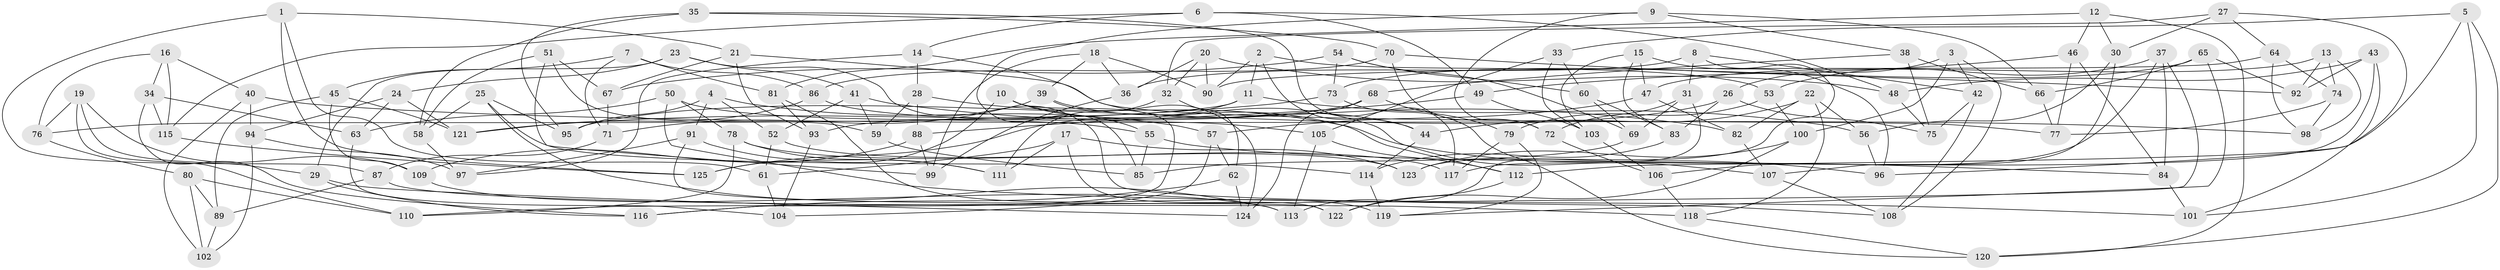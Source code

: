 // coarse degree distribution, {3: 0.1891891891891892, 2: 0.02702702702702703, 4: 0.24324324324324326, 7: 0.13513513513513514, 6: 0.13513513513513514, 8: 0.08108108108108109, 9: 0.08108108108108109, 5: 0.05405405405405406, 11: 0.02702702702702703, 10: 0.02702702702702703}
// Generated by graph-tools (version 1.1) at 2025/03/03/04/25 22:03:21]
// undirected, 125 vertices, 250 edges
graph export_dot {
graph [start="1"]
  node [color=gray90,style=filled];
  1;
  2;
  3;
  4;
  5;
  6;
  7;
  8;
  9;
  10;
  11;
  12;
  13;
  14;
  15;
  16;
  17;
  18;
  19;
  20;
  21;
  22;
  23;
  24;
  25;
  26;
  27;
  28;
  29;
  30;
  31;
  32;
  33;
  34;
  35;
  36;
  37;
  38;
  39;
  40;
  41;
  42;
  43;
  44;
  45;
  46;
  47;
  48;
  49;
  50;
  51;
  52;
  53;
  54;
  55;
  56;
  57;
  58;
  59;
  60;
  61;
  62;
  63;
  64;
  65;
  66;
  67;
  68;
  69;
  70;
  71;
  72;
  73;
  74;
  75;
  76;
  77;
  78;
  79;
  80;
  81;
  82;
  83;
  84;
  85;
  86;
  87;
  88;
  89;
  90;
  91;
  92;
  93;
  94;
  95;
  96;
  97;
  98;
  99;
  100;
  101;
  102;
  103;
  104;
  105;
  106;
  107;
  108;
  109;
  110;
  111;
  112;
  113;
  114;
  115;
  116;
  117;
  118;
  119;
  120;
  121;
  122;
  123;
  124;
  125;
  1 -- 125;
  1 -- 21;
  1 -- 87;
  1 -- 61;
  2 -- 11;
  2 -- 90;
  2 -- 44;
  2 -- 53;
  3 -- 42;
  3 -- 108;
  3 -- 26;
  3 -- 100;
  4 -- 95;
  4 -- 52;
  4 -- 91;
  4 -- 57;
  5 -- 112;
  5 -- 120;
  5 -- 101;
  5 -- 33;
  6 -- 115;
  6 -- 48;
  6 -- 49;
  6 -- 14;
  7 -- 71;
  7 -- 81;
  7 -- 45;
  7 -- 86;
  8 -- 31;
  8 -- 123;
  8 -- 36;
  8 -- 42;
  9 -- 85;
  9 -- 66;
  9 -- 38;
  9 -- 72;
  10 -- 116;
  10 -- 125;
  10 -- 55;
  10 -- 112;
  11 -- 56;
  11 -- 125;
  11 -- 76;
  12 -- 81;
  12 -- 46;
  12 -- 120;
  12 -- 30;
  13 -- 47;
  13 -- 98;
  13 -- 74;
  13 -- 92;
  14 -- 28;
  14 -- 44;
  14 -- 97;
  15 -- 96;
  15 -- 103;
  15 -- 47;
  15 -- 83;
  16 -- 76;
  16 -- 34;
  16 -- 115;
  16 -- 40;
  17 -- 61;
  17 -- 123;
  17 -- 122;
  17 -- 111;
  18 -- 39;
  18 -- 90;
  18 -- 99;
  18 -- 36;
  19 -- 76;
  19 -- 29;
  19 -- 110;
  19 -- 109;
  20 -- 48;
  20 -- 36;
  20 -- 90;
  20 -- 32;
  21 -- 93;
  21 -- 77;
  21 -- 67;
  22 -- 82;
  22 -- 56;
  22 -- 44;
  22 -- 118;
  23 -- 41;
  23 -- 29;
  23 -- 24;
  23 -- 108;
  24 -- 94;
  24 -- 63;
  24 -- 121;
  25 -- 114;
  25 -- 113;
  25 -- 58;
  25 -- 95;
  26 -- 83;
  26 -- 95;
  26 -- 75;
  27 -- 30;
  27 -- 32;
  27 -- 64;
  27 -- 96;
  28 -- 96;
  28 -- 88;
  28 -- 59;
  29 -- 124;
  29 -- 116;
  30 -- 56;
  30 -- 107;
  31 -- 113;
  31 -- 72;
  31 -- 69;
  32 -- 111;
  32 -- 62;
  33 -- 60;
  33 -- 103;
  33 -- 105;
  34 -- 63;
  34 -- 115;
  34 -- 116;
  35 -- 58;
  35 -- 70;
  35 -- 95;
  35 -- 117;
  36 -- 99;
  37 -- 110;
  37 -- 84;
  37 -- 53;
  37 -- 106;
  38 -- 68;
  38 -- 66;
  38 -- 75;
  39 -- 107;
  39 -- 124;
  39 -- 71;
  40 -- 98;
  40 -- 102;
  40 -- 94;
  41 -- 82;
  41 -- 52;
  41 -- 59;
  42 -- 108;
  42 -- 75;
  43 -- 92;
  43 -- 48;
  43 -- 117;
  43 -- 101;
  44 -- 114;
  45 -- 121;
  45 -- 89;
  45 -- 109;
  46 -- 49;
  46 -- 77;
  46 -- 84;
  47 -- 57;
  47 -- 82;
  48 -- 75;
  49 -- 88;
  49 -- 103;
  50 -- 78;
  50 -- 55;
  50 -- 63;
  50 -- 101;
  51 -- 99;
  51 -- 58;
  51 -- 59;
  51 -- 67;
  52 -- 123;
  52 -- 61;
  53 -- 79;
  53 -- 100;
  54 -- 67;
  54 -- 60;
  54 -- 73;
  54 -- 69;
  55 -- 84;
  55 -- 85;
  56 -- 96;
  57 -- 104;
  57 -- 62;
  58 -- 97;
  59 -- 85;
  60 -- 69;
  60 -- 83;
  61 -- 104;
  62 -- 116;
  62 -- 124;
  63 -- 104;
  64 -- 98;
  64 -- 74;
  64 -- 90;
  65 -- 66;
  65 -- 119;
  65 -- 92;
  65 -- 73;
  66 -- 77;
  67 -- 71;
  68 -- 79;
  68 -- 93;
  68 -- 124;
  69 -- 85;
  70 -- 86;
  70 -- 92;
  70 -- 72;
  71 -- 87;
  72 -- 106;
  73 -- 121;
  73 -- 120;
  74 -- 77;
  74 -- 98;
  76 -- 80;
  78 -- 117;
  78 -- 111;
  78 -- 110;
  79 -- 117;
  79 -- 119;
  80 -- 102;
  80 -- 110;
  80 -- 89;
  81 -- 93;
  81 -- 119;
  82 -- 107;
  83 -- 114;
  84 -- 101;
  86 -- 121;
  86 -- 105;
  87 -- 118;
  87 -- 89;
  88 -- 99;
  88 -- 109;
  89 -- 102;
  91 -- 97;
  91 -- 122;
  91 -- 111;
  93 -- 104;
  94 -- 97;
  94 -- 102;
  100 -- 123;
  100 -- 122;
  103 -- 106;
  105 -- 112;
  105 -- 113;
  106 -- 118;
  107 -- 108;
  109 -- 113;
  112 -- 122;
  114 -- 119;
  115 -- 125;
  118 -- 120;
}
